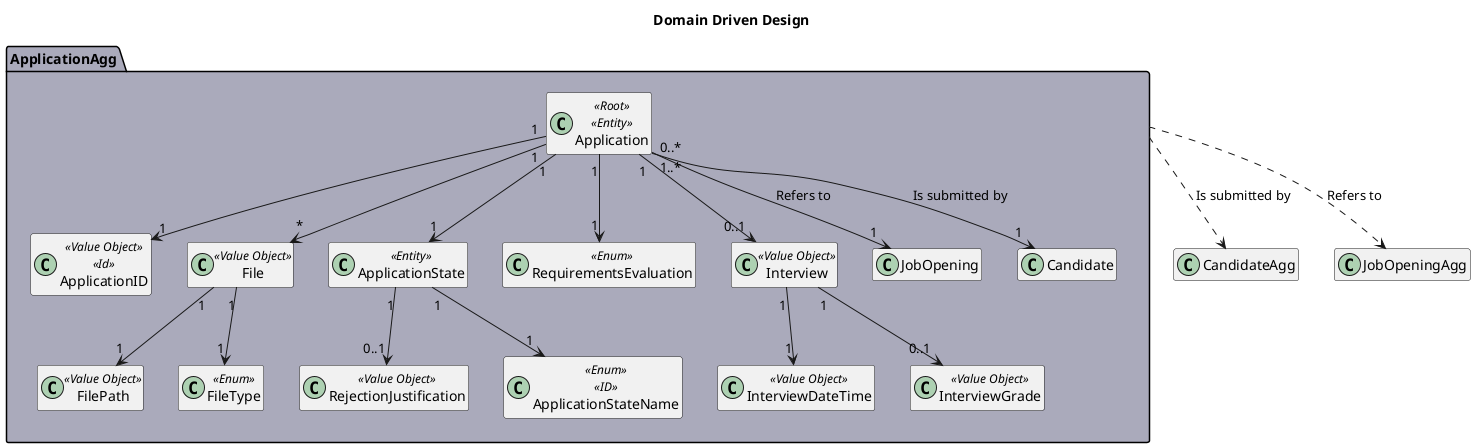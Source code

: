 @startuml
hide field
hide methods

title Domain Driven Design
skinparam linetype wavy

package ApplicationAgg #aaaabb {
    class Application<<Root>><<Entity>>
    class ApplicationID<<Value Object>><<Id>>

    class FilePath<<Value Object>>
    class File<<Value Object>>
    class FileType<<Enum>>

    class RejectionJustification<<Value Object>>
    class InterviewDateTime<<Value Object>>

    class ApplicationState<<Entity>>
    class ApplicationStateName<<Enum>><<ID>>

    class RequirementsEvaluation<<Enum>>

    class Interview<<Value Object>>
    class InterviewGrade<<Value Object>>

    Application "1" --> "1" ApplicationID
    Application "1" --> "1" ApplicationState
    ApplicationState "1" --> "1" ApplicationStateName
    ApplicationState "1" --> "0..1" RejectionJustification
    Application "1" --> "0..1" Interview
    Application "1" --> "*" File

    Application "1" --> "1" RequirementsEvaluation

    File "1" --> "1" FilePath
    File "1" --> "1" FileType

    Interview "1" --> "0..1" InterviewGrade
    Interview "1" --> "1" InterviewDateTime

    Application "0..*" --> "1" JobOpening : Refers to
    Application "1..*" --> "1" Candidate : Is submitted by
}

ApplicationAgg ..> CandidateAgg : Is submitted by
ApplicationAgg ..> JobOpeningAgg : Refers to
@enduml

